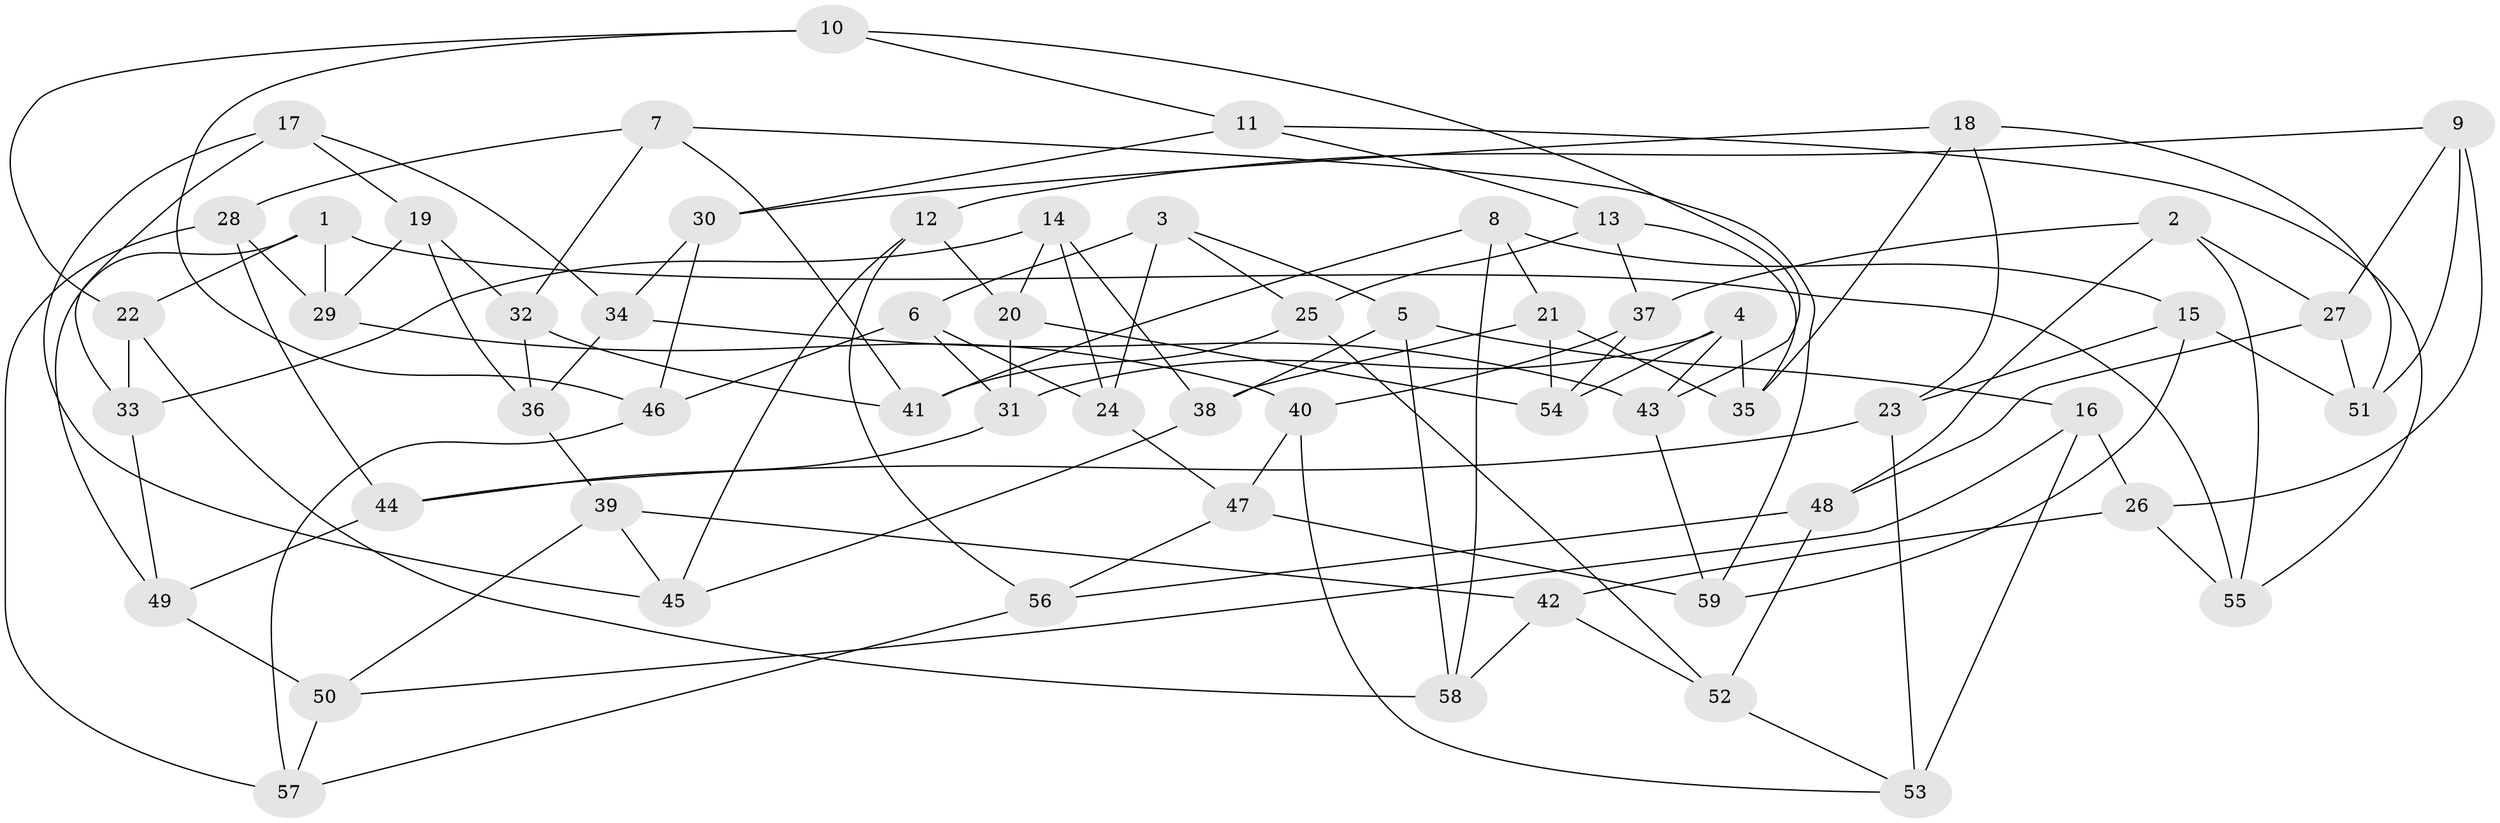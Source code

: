 // Generated by graph-tools (version 1.1) at 2025/03/03/09/25 03:03:09]
// undirected, 59 vertices, 118 edges
graph export_dot {
graph [start="1"]
  node [color=gray90,style=filled];
  1;
  2;
  3;
  4;
  5;
  6;
  7;
  8;
  9;
  10;
  11;
  12;
  13;
  14;
  15;
  16;
  17;
  18;
  19;
  20;
  21;
  22;
  23;
  24;
  25;
  26;
  27;
  28;
  29;
  30;
  31;
  32;
  33;
  34;
  35;
  36;
  37;
  38;
  39;
  40;
  41;
  42;
  43;
  44;
  45;
  46;
  47;
  48;
  49;
  50;
  51;
  52;
  53;
  54;
  55;
  56;
  57;
  58;
  59;
  1 -- 29;
  1 -- 22;
  1 -- 55;
  1 -- 49;
  2 -- 55;
  2 -- 37;
  2 -- 48;
  2 -- 27;
  3 -- 5;
  3 -- 24;
  3 -- 25;
  3 -- 6;
  4 -- 31;
  4 -- 54;
  4 -- 43;
  4 -- 35;
  5 -- 16;
  5 -- 58;
  5 -- 38;
  6 -- 24;
  6 -- 46;
  6 -- 31;
  7 -- 32;
  7 -- 41;
  7 -- 28;
  7 -- 59;
  8 -- 58;
  8 -- 21;
  8 -- 15;
  8 -- 41;
  9 -- 26;
  9 -- 51;
  9 -- 12;
  9 -- 27;
  10 -- 43;
  10 -- 46;
  10 -- 11;
  10 -- 22;
  11 -- 55;
  11 -- 30;
  11 -- 13;
  12 -- 45;
  12 -- 20;
  12 -- 56;
  13 -- 25;
  13 -- 37;
  13 -- 35;
  14 -- 33;
  14 -- 24;
  14 -- 38;
  14 -- 20;
  15 -- 51;
  15 -- 23;
  15 -- 59;
  16 -- 50;
  16 -- 53;
  16 -- 26;
  17 -- 45;
  17 -- 34;
  17 -- 33;
  17 -- 19;
  18 -- 35;
  18 -- 51;
  18 -- 23;
  18 -- 30;
  19 -- 36;
  19 -- 29;
  19 -- 32;
  20 -- 31;
  20 -- 54;
  21 -- 38;
  21 -- 35;
  21 -- 54;
  22 -- 58;
  22 -- 33;
  23 -- 44;
  23 -- 53;
  24 -- 47;
  25 -- 52;
  25 -- 41;
  26 -- 42;
  26 -- 55;
  27 -- 48;
  27 -- 51;
  28 -- 57;
  28 -- 29;
  28 -- 44;
  29 -- 40;
  30 -- 34;
  30 -- 46;
  31 -- 44;
  32 -- 41;
  32 -- 36;
  33 -- 49;
  34 -- 43;
  34 -- 36;
  36 -- 39;
  37 -- 40;
  37 -- 54;
  38 -- 45;
  39 -- 42;
  39 -- 45;
  39 -- 50;
  40 -- 53;
  40 -- 47;
  42 -- 58;
  42 -- 52;
  43 -- 59;
  44 -- 49;
  46 -- 57;
  47 -- 56;
  47 -- 59;
  48 -- 52;
  48 -- 56;
  49 -- 50;
  50 -- 57;
  52 -- 53;
  56 -- 57;
}
